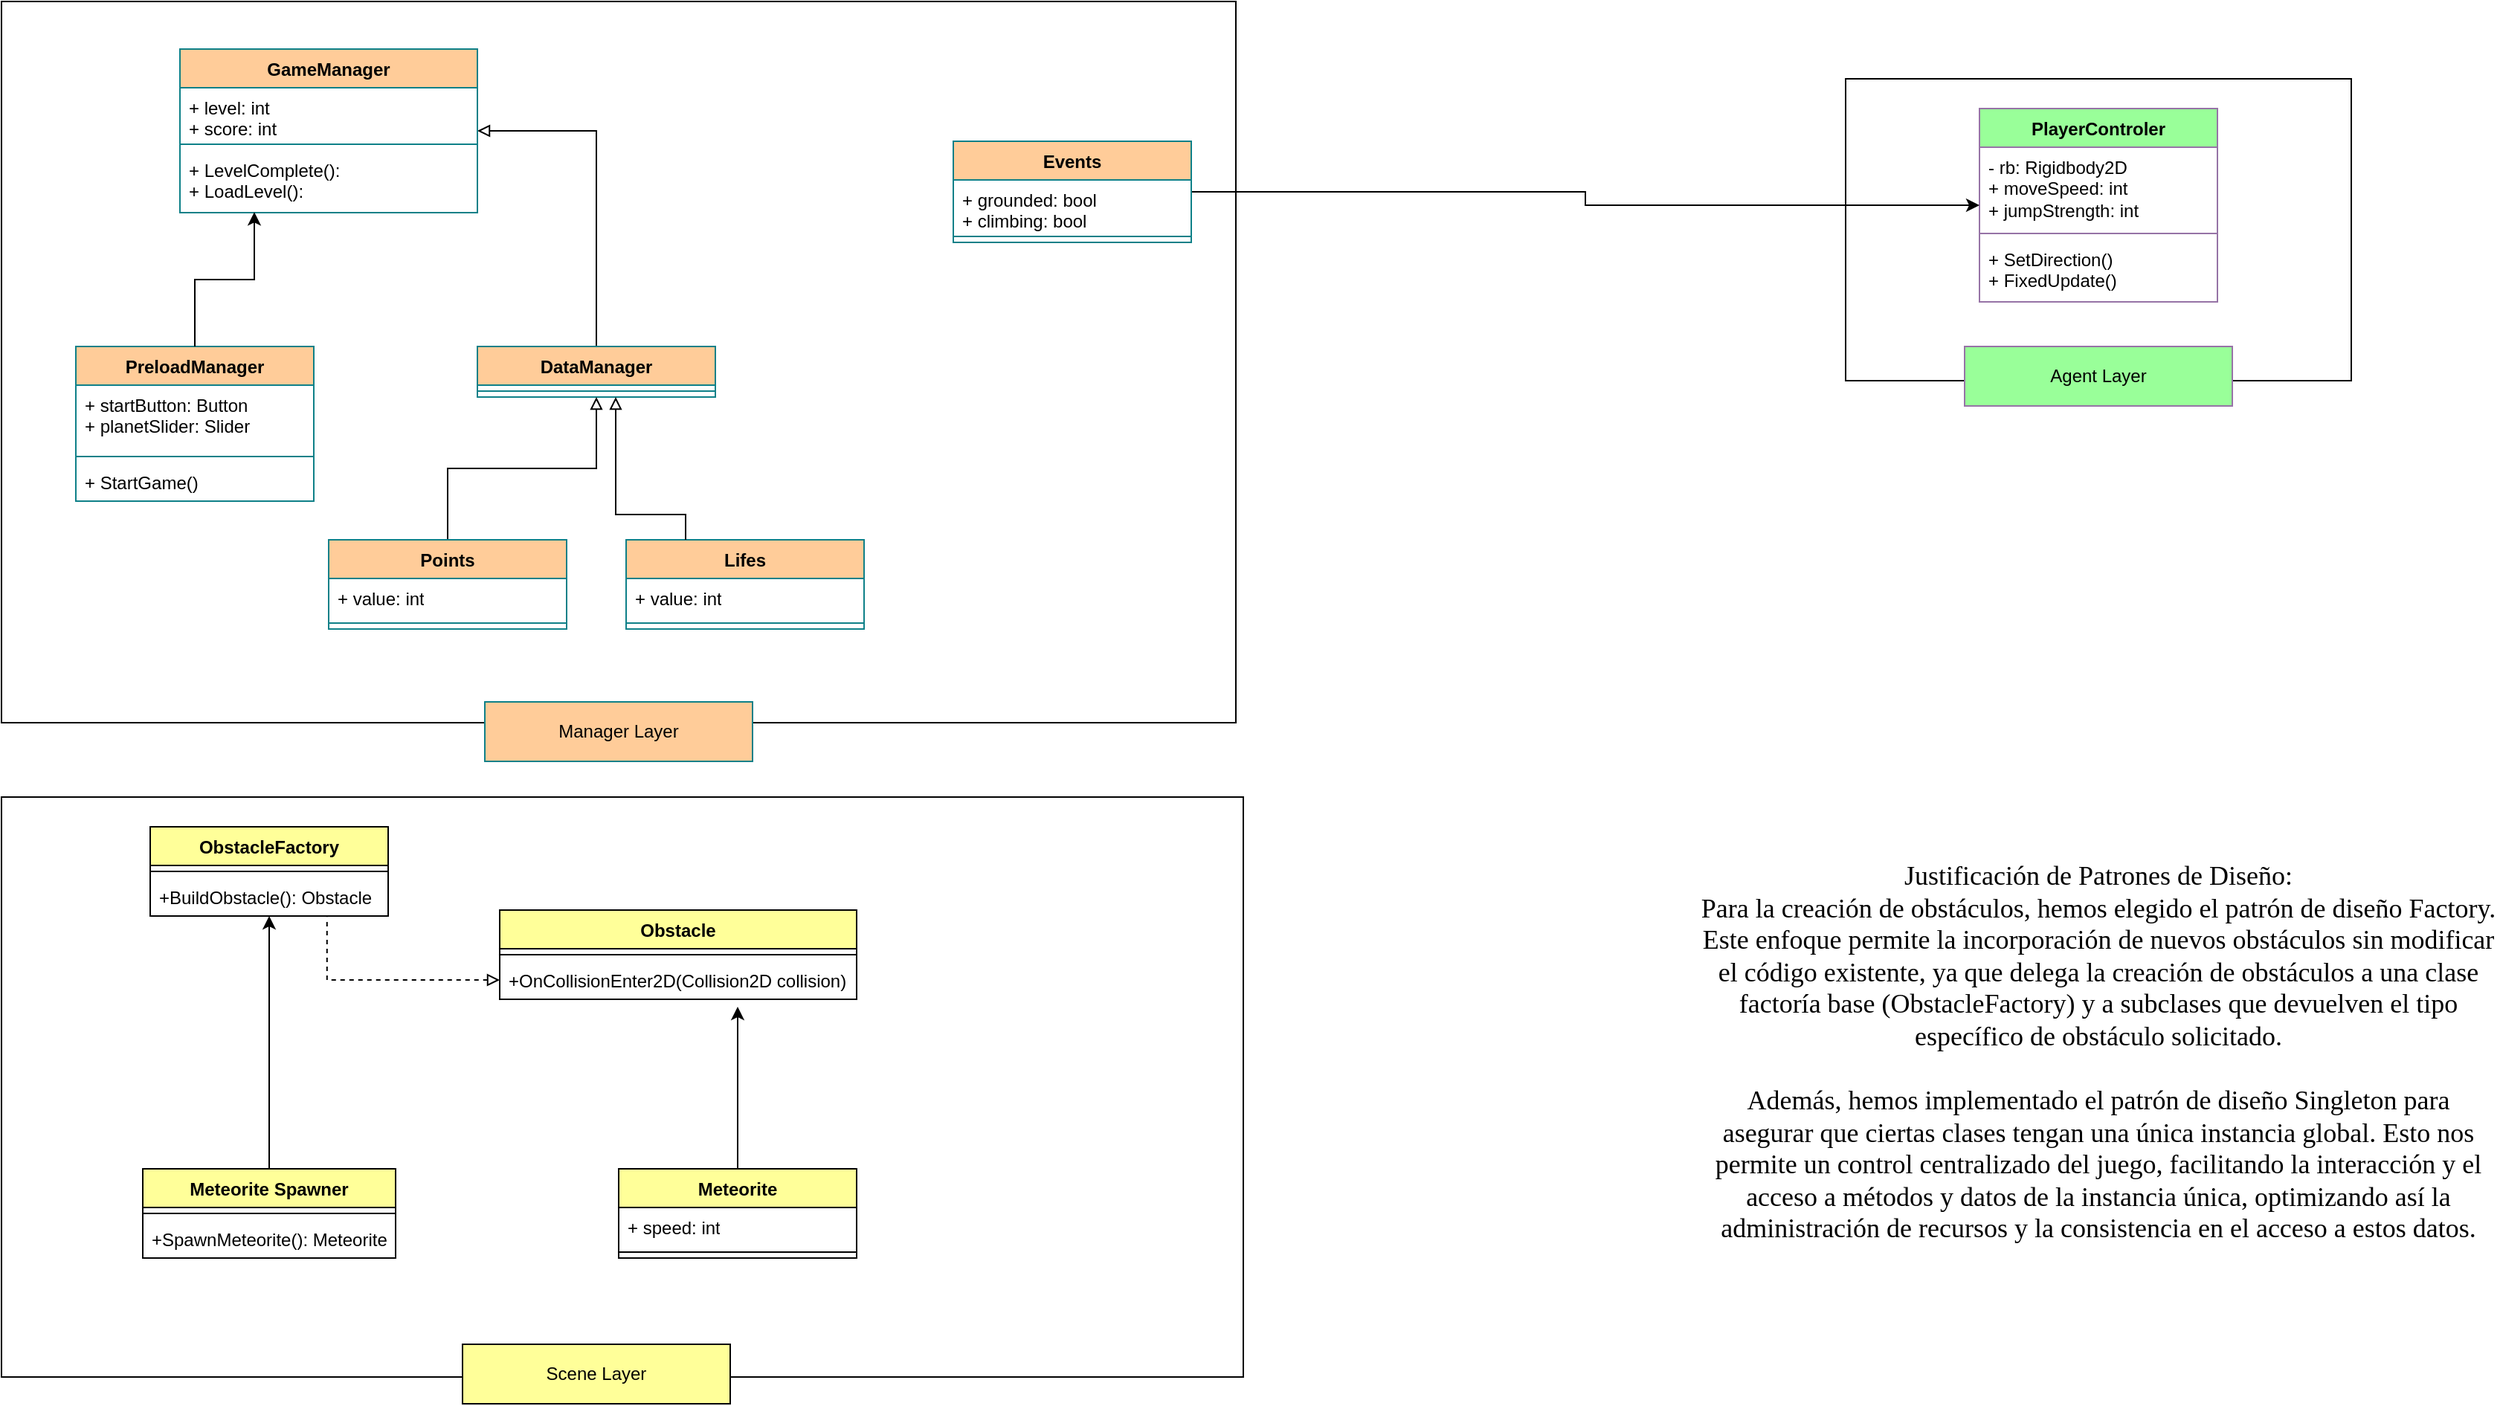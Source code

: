<mxfile version="26.0.5">
  <diagram id="C5RBs43oDa-KdzZeNtuy" name="Page-1">
    <mxGraphModel dx="2926" dy="2032" grid="1" gridSize="10" guides="1" tooltips="1" connect="1" arrows="1" fold="1" page="1" pageScale="1" pageWidth="827" pageHeight="1169" math="0" shadow="0">
      <root>
        <mxCell id="WIyWlLk6GJQsqaUBKTNV-0" />
        <mxCell id="WIyWlLk6GJQsqaUBKTNV-1" parent="WIyWlLk6GJQsqaUBKTNV-0" />
        <mxCell id="wzgeaGv9EAP81gYeaEBi-45" value="" style="rounded=0;whiteSpace=wrap;html=1;fillColor=none;" parent="WIyWlLk6GJQsqaUBKTNV-1" vertex="1">
          <mxGeometry x="-1160" y="-520" width="835" height="390" as="geometry" />
        </mxCell>
        <mxCell id="wzgeaGv9EAP81gYeaEBi-91" value="" style="rounded=0;whiteSpace=wrap;html=1;fillColor=none;strokeColor=#000000;" parent="WIyWlLk6GJQsqaUBKTNV-1" vertex="1">
          <mxGeometry x="-1160" y="-1055" width="830" height="485" as="geometry" />
        </mxCell>
        <mxCell id="wzgeaGv9EAP81gYeaEBi-51" value="" style="rounded=0;whiteSpace=wrap;html=1;fillColor=none;" parent="WIyWlLk6GJQsqaUBKTNV-1" vertex="1">
          <mxGeometry x="80" y="-1003" width="340" height="203" as="geometry" />
        </mxCell>
        <mxCell id="8cI2QEPQYE4IjMkozQ3j-2" style="edgeStyle=orthogonalEdgeStyle;rounded=0;orthogonalLoop=1;jettySize=auto;html=1;entryX=1;entryY=0.5;entryDx=0;entryDy=0;" edge="1" parent="WIyWlLk6GJQsqaUBKTNV-1" source="8cI2QEPQYE4IjMkozQ3j-7">
          <mxGeometry relative="1" as="geometry">
            <mxPoint x="-632.467" y="-240" as="sourcePoint" />
            <mxPoint x="-665" y="-379.0" as="targetPoint" />
          </mxGeometry>
        </mxCell>
        <mxCell id="wzgeaGv9EAP81gYeaEBi-0" value="Obstacle" style="swimlane;fontStyle=1;align=center;verticalAlign=top;childLayout=stackLayout;horizontal=1;startSize=26;horizontalStack=0;resizeParent=1;resizeParentMax=0;resizeLast=0;collapsible=1;marginBottom=0;whiteSpace=wrap;html=1;fillColor=#FFFF99;" parent="WIyWlLk6GJQsqaUBKTNV-1" vertex="1">
          <mxGeometry x="-825" y="-444" width="240" height="60" as="geometry" />
        </mxCell>
        <mxCell id="wzgeaGv9EAP81gYeaEBi-2" value="" style="line;strokeWidth=1;fillColor=none;align=left;verticalAlign=middle;spacingTop=-1;spacingLeft=3;spacingRight=3;rotatable=0;labelPosition=right;points=[];portConstraint=eastwest;strokeColor=inherit;" parent="wzgeaGv9EAP81gYeaEBi-0" vertex="1">
          <mxGeometry y="26" width="240" height="8" as="geometry" />
        </mxCell>
        <mxCell id="wzgeaGv9EAP81gYeaEBi-3" value="+OnCollisionEnter2D(Collision2D collision)" style="text;strokeColor=none;fillColor=none;align=left;verticalAlign=top;spacingLeft=4;spacingRight=4;overflow=hidden;rotatable=0;points=[[0,0.5],[1,0.5]];portConstraint=eastwest;whiteSpace=wrap;html=1;" parent="wzgeaGv9EAP81gYeaEBi-0" vertex="1">
          <mxGeometry y="34" width="240" height="26" as="geometry" />
        </mxCell>
        <mxCell id="Nn8wf7m07-L5-uIEtKWc-1" value="ObstacleFactory" style="swimlane;fontStyle=1;align=center;verticalAlign=top;childLayout=stackLayout;horizontal=1;startSize=26;horizontalStack=0;resizeParent=1;resizeParentMax=0;resizeLast=0;collapsible=1;marginBottom=0;whiteSpace=wrap;html=1;fillColor=#FFFF99;" parent="WIyWlLk6GJQsqaUBKTNV-1" vertex="1">
          <mxGeometry x="-1060" y="-500" width="160" height="60" as="geometry" />
        </mxCell>
        <mxCell id="Nn8wf7m07-L5-uIEtKWc-3" value="" style="line;strokeWidth=1;fillColor=none;align=left;verticalAlign=middle;spacingTop=-1;spacingLeft=3;spacingRight=3;rotatable=0;labelPosition=right;points=[];portConstraint=eastwest;strokeColor=inherit;" parent="Nn8wf7m07-L5-uIEtKWc-1" vertex="1">
          <mxGeometry y="26" width="160" height="8" as="geometry" />
        </mxCell>
        <mxCell id="Nn8wf7m07-L5-uIEtKWc-4" value="+BuildObstacle(): Obstacle" style="text;strokeColor=none;fillColor=none;align=left;verticalAlign=top;spacingLeft=4;spacingRight=4;overflow=hidden;rotatable=0;points=[[0,0.5],[1,0.5]];portConstraint=eastwest;whiteSpace=wrap;html=1;" parent="Nn8wf7m07-L5-uIEtKWc-1" vertex="1">
          <mxGeometry y="34" width="160" height="26" as="geometry" />
        </mxCell>
        <mxCell id="wzgeaGv9EAP81gYeaEBi-23" value="PlayerControler" style="swimlane;fontStyle=1;align=center;verticalAlign=top;childLayout=stackLayout;horizontal=1;startSize=26;horizontalStack=0;resizeParent=1;resizeParentMax=0;resizeLast=0;collapsible=1;marginBottom=0;whiteSpace=wrap;html=1;fillColor=#99FF99;strokeColor=#9673a6;" parent="WIyWlLk6GJQsqaUBKTNV-1" vertex="1">
          <mxGeometry x="170" y="-983" width="160" height="130" as="geometry" />
        </mxCell>
        <mxCell id="wzgeaGv9EAP81gYeaEBi-24" value="- rb: Rigidbody2D&lt;div&gt;+ moveSpeed: int&lt;/div&gt;&lt;div&gt;+ jumpStrength: int&lt;/div&gt;" style="text;strokeColor=none;fillColor=none;align=left;verticalAlign=top;spacingLeft=4;spacingRight=4;overflow=hidden;rotatable=0;points=[[0,0.5],[1,0.5]];portConstraint=eastwest;whiteSpace=wrap;html=1;" parent="wzgeaGv9EAP81gYeaEBi-23" vertex="1">
          <mxGeometry y="26" width="160" height="54" as="geometry" />
        </mxCell>
        <mxCell id="wzgeaGv9EAP81gYeaEBi-25" value="" style="line;strokeWidth=1;fillColor=none;align=left;verticalAlign=middle;spacingTop=-1;spacingLeft=3;spacingRight=3;rotatable=0;labelPosition=right;points=[];portConstraint=eastwest;strokeColor=inherit;" parent="wzgeaGv9EAP81gYeaEBi-23" vertex="1">
          <mxGeometry y="80" width="160" height="8" as="geometry" />
        </mxCell>
        <mxCell id="wzgeaGv9EAP81gYeaEBi-26" value="+ SetDirection()&lt;div&gt;+&amp;nbsp;FixedUpdate()&lt;/div&gt;" style="text;strokeColor=none;fillColor=none;align=left;verticalAlign=top;spacingLeft=4;spacingRight=4;overflow=hidden;rotatable=0;points=[[0,0.5],[1,0.5]];portConstraint=eastwest;whiteSpace=wrap;html=1;" parent="wzgeaGv9EAP81gYeaEBi-23" vertex="1">
          <mxGeometry y="88" width="160" height="42" as="geometry" />
        </mxCell>
        <mxCell id="8cI2QEPQYE4IjMkozQ3j-6" style="edgeStyle=orthogonalEdgeStyle;rounded=0;orthogonalLoop=1;jettySize=auto;html=1;" edge="1" parent="WIyWlLk6GJQsqaUBKTNV-1" source="wzgeaGv9EAP81gYeaEBi-33" target="wzgeaGv9EAP81gYeaEBi-23">
          <mxGeometry relative="1" as="geometry" />
        </mxCell>
        <mxCell id="wzgeaGv9EAP81gYeaEBi-33" value="Events" style="swimlane;fontStyle=1;align=center;verticalAlign=top;childLayout=stackLayout;horizontal=1;startSize=26;horizontalStack=0;resizeParent=1;resizeParentMax=0;resizeLast=0;collapsible=1;marginBottom=0;whiteSpace=wrap;html=1;fillColor=#FFCC99;strokeColor=#0e8088;" parent="WIyWlLk6GJQsqaUBKTNV-1" vertex="1">
          <mxGeometry x="-520" y="-961" width="160" height="68" as="geometry" />
        </mxCell>
        <mxCell id="wzgeaGv9EAP81gYeaEBi-34" value="+ grounded: bool&lt;div&gt;+ climbing: bool&lt;/div&gt;" style="text;strokeColor=none;fillColor=none;align=left;verticalAlign=top;spacingLeft=4;spacingRight=4;overflow=hidden;rotatable=0;points=[[0,0.5],[1,0.5]];portConstraint=eastwest;whiteSpace=wrap;html=1;" parent="wzgeaGv9EAP81gYeaEBi-33" vertex="1">
          <mxGeometry y="26" width="160" height="34" as="geometry" />
        </mxCell>
        <mxCell id="wzgeaGv9EAP81gYeaEBi-35" value="" style="line;strokeWidth=1;fillColor=none;align=left;verticalAlign=middle;spacingTop=-1;spacingLeft=3;spacingRight=3;rotatable=0;labelPosition=right;points=[];portConstraint=eastwest;strokeColor=inherit;" parent="wzgeaGv9EAP81gYeaEBi-33" vertex="1">
          <mxGeometry y="60" width="160" height="8" as="geometry" />
        </mxCell>
        <mxCell id="wzgeaGv9EAP81gYeaEBi-43" value="Agent Layer" style="html=1;whiteSpace=wrap;fillColor=#99FF99;strokeColor=#9673a6;" parent="WIyWlLk6GJQsqaUBKTNV-1" vertex="1">
          <mxGeometry x="160" y="-823" width="180" height="40" as="geometry" />
        </mxCell>
        <mxCell id="wzgeaGv9EAP81gYeaEBi-47" value="Scene Layer" style="html=1;whiteSpace=wrap;fillColor=#FFFF99;" parent="WIyWlLk6GJQsqaUBKTNV-1" vertex="1">
          <mxGeometry x="-850" y="-152" width="180" height="40" as="geometry" />
        </mxCell>
        <mxCell id="wzgeaGv9EAP81gYeaEBi-87" style="edgeStyle=orthogonalEdgeStyle;rounded=0;orthogonalLoop=1;jettySize=auto;html=1;exitX=0.5;exitY=0;exitDx=0;exitDy=0;entryX=1;entryY=0.5;entryDx=0;entryDy=0;endArrow=block;endFill=0;" parent="WIyWlLk6GJQsqaUBKTNV-1" source="wzgeaGv9EAP81gYeaEBi-56" target="wzgeaGv9EAP81gYeaEBi-83" edge="1">
          <mxGeometry relative="1" as="geometry" />
        </mxCell>
        <mxCell id="wzgeaGv9EAP81gYeaEBi-56" value="DataManager" style="swimlane;fontStyle=1;align=center;verticalAlign=top;childLayout=stackLayout;horizontal=1;startSize=26;horizontalStack=0;resizeParent=1;resizeParentMax=0;resizeLast=0;collapsible=1;marginBottom=0;whiteSpace=wrap;html=1;fillColor=#FFCC99;strokeColor=#0e8088;" parent="WIyWlLk6GJQsqaUBKTNV-1" vertex="1">
          <mxGeometry x="-840" y="-823" width="160" height="34" as="geometry" />
        </mxCell>
        <mxCell id="wzgeaGv9EAP81gYeaEBi-58" value="" style="line;strokeWidth=1;fillColor=none;align=left;verticalAlign=middle;spacingTop=-1;spacingLeft=3;spacingRight=3;rotatable=0;labelPosition=right;points=[];portConstraint=eastwest;strokeColor=inherit;" parent="wzgeaGv9EAP81gYeaEBi-56" vertex="1">
          <mxGeometry y="26" width="160" height="8" as="geometry" />
        </mxCell>
        <mxCell id="wzgeaGv9EAP81gYeaEBi-70" value="PreloadManager" style="swimlane;fontStyle=1;align=center;verticalAlign=top;childLayout=stackLayout;horizontal=1;startSize=26;horizontalStack=0;resizeParent=1;resizeParentMax=0;resizeLast=0;collapsible=1;marginBottom=0;whiteSpace=wrap;html=1;fillColor=#FFCC99;strokeColor=#0e8088;" parent="WIyWlLk6GJQsqaUBKTNV-1" vertex="1">
          <mxGeometry x="-1110" y="-823" width="160" height="104" as="geometry" />
        </mxCell>
        <mxCell id="wzgeaGv9EAP81gYeaEBi-71" value="+&amp;nbsp;startButton:&amp;nbsp;Button&lt;div&gt;+&amp;nbsp;planetSlider: Slider&lt;/div&gt;" style="text;strokeColor=none;fillColor=none;align=left;verticalAlign=top;spacingLeft=4;spacingRight=4;overflow=hidden;rotatable=0;points=[[0,0.5],[1,0.5]];portConstraint=eastwest;whiteSpace=wrap;html=1;" parent="wzgeaGv9EAP81gYeaEBi-70" vertex="1">
          <mxGeometry y="26" width="160" height="44" as="geometry" />
        </mxCell>
        <mxCell id="wzgeaGv9EAP81gYeaEBi-72" value="" style="line;strokeWidth=1;fillColor=none;align=left;verticalAlign=middle;spacingTop=-1;spacingLeft=3;spacingRight=3;rotatable=0;labelPosition=right;points=[];portConstraint=eastwest;strokeColor=inherit;" parent="wzgeaGv9EAP81gYeaEBi-70" vertex="1">
          <mxGeometry y="70" width="160" height="8" as="geometry" />
        </mxCell>
        <mxCell id="wzgeaGv9EAP81gYeaEBi-73" value="+&amp;nbsp;StartGame()" style="text;strokeColor=none;fillColor=none;align=left;verticalAlign=top;spacingLeft=4;spacingRight=4;overflow=hidden;rotatable=0;points=[[0,0.5],[1,0.5]];portConstraint=eastwest;whiteSpace=wrap;html=1;" parent="wzgeaGv9EAP81gYeaEBi-70" vertex="1">
          <mxGeometry y="78" width="160" height="26" as="geometry" />
        </mxCell>
        <mxCell id="wzgeaGv9EAP81gYeaEBi-74" value="&lt;div&gt;Justificación de Patrones de Diseño:&lt;/div&gt;&lt;div&gt;Para la creación de obstáculos, hemos elegido el patrón de diseño Factory. Este enfoque permite la incorporación de nuevos obstáculos sin modificar el código existente, ya que delega la creación de obstáculos a una clase factoría base (ObstacleFactory) y a subclases que devuelven el tipo específico de obstáculo solicitado.&lt;/div&gt;&lt;div&gt;&lt;br&gt;&lt;/div&gt;&lt;div&gt;Además, hemos implementado el patrón de diseño Singleton para asegurar que ciertas clases tengan una única instancia global. Esto nos permite un control centralizado del juego, facilitando la interacción y el acceso a métodos y datos de la instancia única, optimizando así la administración de recursos y la consistencia en el acceso a estos datos.&lt;/div&gt;" style="text;html=1;align=center;verticalAlign=middle;whiteSpace=wrap;rounded=0;strokeColor=none;fontSize=18;strokeWidth=0.5;fontFamily=Tahoma;" parent="WIyWlLk6GJQsqaUBKTNV-1" vertex="1">
          <mxGeometry x="-19" y="-544" width="538" height="392" as="geometry" />
        </mxCell>
        <mxCell id="wzgeaGv9EAP81gYeaEBi-83" value="GameManager" style="swimlane;fontStyle=1;align=center;verticalAlign=top;childLayout=stackLayout;horizontal=1;startSize=26;horizontalStack=0;resizeParent=1;resizeParentMax=0;resizeLast=0;collapsible=1;marginBottom=0;whiteSpace=wrap;html=1;fillColor=#FFCC99;strokeColor=#0e8088;" parent="WIyWlLk6GJQsqaUBKTNV-1" vertex="1">
          <mxGeometry x="-1040" y="-1023" width="200" height="110" as="geometry" />
        </mxCell>
        <mxCell id="wzgeaGv9EAP81gYeaEBi-84" value="+ level: int&lt;div&gt;+ score: int&lt;/div&gt;" style="text;strokeColor=none;fillColor=none;align=left;verticalAlign=top;spacingLeft=4;spacingRight=4;overflow=hidden;rotatable=0;points=[[0,0.5],[1,0.5]];portConstraint=eastwest;whiteSpace=wrap;html=1;" parent="wzgeaGv9EAP81gYeaEBi-83" vertex="1">
          <mxGeometry y="26" width="200" height="34" as="geometry" />
        </mxCell>
        <mxCell id="wzgeaGv9EAP81gYeaEBi-85" value="" style="line;strokeWidth=1;fillColor=none;align=left;verticalAlign=middle;spacingTop=-1;spacingLeft=3;spacingRight=3;rotatable=0;labelPosition=right;points=[];portConstraint=eastwest;strokeColor=inherit;" parent="wzgeaGv9EAP81gYeaEBi-83" vertex="1">
          <mxGeometry y="60" width="200" height="8" as="geometry" />
        </mxCell>
        <mxCell id="wzgeaGv9EAP81gYeaEBi-86" value="+ LevelComplete():&lt;br&gt;&lt;div&gt;+ LoadLevel():&lt;/div&gt;" style="text;strokeColor=none;fillColor=none;align=left;verticalAlign=top;spacingLeft=4;spacingRight=4;overflow=hidden;rotatable=0;points=[[0,0.5],[1,0.5]];portConstraint=eastwest;whiteSpace=wrap;html=1;" parent="wzgeaGv9EAP81gYeaEBi-83" vertex="1">
          <mxGeometry y="68" width="200" height="42" as="geometry" />
        </mxCell>
        <mxCell id="wzgeaGv9EAP81gYeaEBi-92" value="Manager Layer" style="html=1;whiteSpace=wrap;fillColor=#FFCC99;strokeColor=#0e8088;" parent="WIyWlLk6GJQsqaUBKTNV-1" vertex="1">
          <mxGeometry x="-835" y="-584" width="180" height="40" as="geometry" />
        </mxCell>
        <mxCell id="8cI2QEPQYE4IjMkozQ3j-15" style="edgeStyle=orthogonalEdgeStyle;rounded=0;orthogonalLoop=1;jettySize=auto;html=1;" edge="1" parent="WIyWlLk6GJQsqaUBKTNV-1" source="l5LiYJnCPGonqp5Cbsgp-26" target="Nn8wf7m07-L5-uIEtKWc-1">
          <mxGeometry relative="1" as="geometry" />
        </mxCell>
        <mxCell id="l5LiYJnCPGonqp5Cbsgp-26" value="&lt;font&gt;Meteorite&amp;nbsp;&lt;/font&gt;Spawner" style="swimlane;fontStyle=1;align=center;verticalAlign=top;childLayout=stackLayout;horizontal=1;startSize=26;horizontalStack=0;resizeParent=1;resizeParentMax=0;resizeLast=0;collapsible=1;marginBottom=0;whiteSpace=wrap;html=1;fillColor=#FFFF99;" parent="WIyWlLk6GJQsqaUBKTNV-1" vertex="1">
          <mxGeometry x="-1065" y="-270" width="170" height="60" as="geometry" />
        </mxCell>
        <mxCell id="l5LiYJnCPGonqp5Cbsgp-28" value="" style="line;strokeWidth=1;fillColor=none;align=left;verticalAlign=middle;spacingTop=-1;spacingLeft=3;spacingRight=3;rotatable=0;labelPosition=right;points=[];portConstraint=eastwest;strokeColor=inherit;" parent="l5LiYJnCPGonqp5Cbsgp-26" vertex="1">
          <mxGeometry y="26" width="170" height="8" as="geometry" />
        </mxCell>
        <mxCell id="l5LiYJnCPGonqp5Cbsgp-29" value="+SpawnMeteorite(): Meteorite" style="text;strokeColor=none;fillColor=none;align=left;verticalAlign=top;spacingLeft=4;spacingRight=4;overflow=hidden;rotatable=0;points=[[0,0.5],[1,0.5]];portConstraint=eastwest;whiteSpace=wrap;html=1;" parent="l5LiYJnCPGonqp5Cbsgp-26" vertex="1">
          <mxGeometry y="34" width="170" height="26" as="geometry" />
        </mxCell>
        <mxCell id="l5LiYJnCPGonqp5Cbsgp-46" style="edgeStyle=orthogonalEdgeStyle;rounded=0;orthogonalLoop=1;jettySize=auto;html=1;exitX=0;exitY=0.5;exitDx=0;exitDy=0;entryX=0.743;entryY=1.036;entryDx=0;entryDy=0;entryPerimeter=0;endArrow=none;endFill=0;startArrow=block;startFill=0;dashed=1;" parent="WIyWlLk6GJQsqaUBKTNV-1" source="wzgeaGv9EAP81gYeaEBi-3" target="Nn8wf7m07-L5-uIEtKWc-4" edge="1">
          <mxGeometry relative="1" as="geometry" />
        </mxCell>
        <mxCell id="8cI2QEPQYE4IjMkozQ3j-13" style="edgeStyle=orthogonalEdgeStyle;rounded=0;orthogonalLoop=1;jettySize=auto;html=1;endArrow=block;endFill=0;" edge="1" parent="WIyWlLk6GJQsqaUBKTNV-1" source="wzgeaGv9EAP81gYeaEBi-64" target="wzgeaGv9EAP81gYeaEBi-56">
          <mxGeometry relative="1" as="geometry" />
        </mxCell>
        <mxCell id="wzgeaGv9EAP81gYeaEBi-64" value="Points" style="swimlane;fontStyle=1;align=center;verticalAlign=top;childLayout=stackLayout;horizontal=1;startSize=26;horizontalStack=0;resizeParent=1;resizeParentMax=0;resizeLast=0;collapsible=1;marginBottom=0;whiteSpace=wrap;html=1;fillColor=#FFCC99;strokeColor=#0e8088;" parent="WIyWlLk6GJQsqaUBKTNV-1" vertex="1">
          <mxGeometry x="-940" y="-693" width="160" height="60" as="geometry" />
        </mxCell>
        <mxCell id="wzgeaGv9EAP81gYeaEBi-65" value="+ value: int" style="text;strokeColor=none;fillColor=none;align=left;verticalAlign=top;spacingLeft=4;spacingRight=4;overflow=hidden;rotatable=0;points=[[0,0.5],[1,0.5]];portConstraint=eastwest;whiteSpace=wrap;html=1;" parent="wzgeaGv9EAP81gYeaEBi-64" vertex="1">
          <mxGeometry y="26" width="160" height="26" as="geometry" />
        </mxCell>
        <mxCell id="wzgeaGv9EAP81gYeaEBi-66" value="" style="line;strokeWidth=1;fillColor=none;align=left;verticalAlign=middle;spacingTop=-1;spacingLeft=3;spacingRight=3;rotatable=0;labelPosition=right;points=[];portConstraint=eastwest;strokeColor=inherit;" parent="wzgeaGv9EAP81gYeaEBi-64" vertex="1">
          <mxGeometry y="52" width="160" height="8" as="geometry" />
        </mxCell>
        <mxCell id="wzgeaGv9EAP81gYeaEBi-60" value="Lifes" style="swimlane;fontStyle=1;align=center;verticalAlign=top;childLayout=stackLayout;horizontal=1;startSize=26;horizontalStack=0;resizeParent=1;resizeParentMax=0;resizeLast=0;collapsible=1;marginBottom=0;whiteSpace=wrap;html=1;fillColor=#FFCC99;strokeColor=#0e8088;" parent="WIyWlLk6GJQsqaUBKTNV-1" vertex="1">
          <mxGeometry x="-740" y="-693" width="160" height="60" as="geometry" />
        </mxCell>
        <mxCell id="wzgeaGv9EAP81gYeaEBi-61" value="+ value: int" style="text;strokeColor=none;fillColor=none;align=left;verticalAlign=top;spacingLeft=4;spacingRight=4;overflow=hidden;rotatable=0;points=[[0,0.5],[1,0.5]];portConstraint=eastwest;whiteSpace=wrap;html=1;" parent="wzgeaGv9EAP81gYeaEBi-60" vertex="1">
          <mxGeometry y="26" width="160" height="26" as="geometry" />
        </mxCell>
        <mxCell id="wzgeaGv9EAP81gYeaEBi-62" value="" style="line;strokeWidth=1;fillColor=none;align=left;verticalAlign=middle;spacingTop=-1;spacingLeft=3;spacingRight=3;rotatable=0;labelPosition=right;points=[];portConstraint=eastwest;strokeColor=inherit;" parent="wzgeaGv9EAP81gYeaEBi-60" vertex="1">
          <mxGeometry y="52" width="160" height="8" as="geometry" />
        </mxCell>
        <mxCell id="8cI2QEPQYE4IjMkozQ3j-5" style="edgeStyle=orthogonalEdgeStyle;rounded=0;orthogonalLoop=1;jettySize=auto;html=1;endArrow=block;endFill=0;" edge="1" parent="WIyWlLk6GJQsqaUBKTNV-1" source="wzgeaGv9EAP81gYeaEBi-60" target="wzgeaGv9EAP81gYeaEBi-56">
          <mxGeometry relative="1" as="geometry">
            <mxPoint x="-747.04" y="-760.426" as="targetPoint" />
            <Array as="points">
              <mxPoint x="-700" y="-710" />
              <mxPoint x="-747" y="-710" />
            </Array>
          </mxGeometry>
        </mxCell>
        <mxCell id="8cI2QEPQYE4IjMkozQ3j-7" value="Meteorite" style="swimlane;fontStyle=1;align=center;verticalAlign=top;childLayout=stackLayout;horizontal=1;startSize=26;horizontalStack=0;resizeParent=1;resizeParentMax=0;resizeLast=0;collapsible=1;marginBottom=0;whiteSpace=wrap;html=1;fillColor=#FFFF99;" vertex="1" parent="WIyWlLk6GJQsqaUBKTNV-1">
          <mxGeometry x="-745" y="-270" width="160" height="60" as="geometry" />
        </mxCell>
        <mxCell id="8cI2QEPQYE4IjMkozQ3j-8" value="+ speed: int" style="text;strokeColor=none;fillColor=none;align=left;verticalAlign=top;spacingLeft=4;spacingRight=4;overflow=hidden;rotatable=0;points=[[0,0.5],[1,0.5]];portConstraint=eastwest;whiteSpace=wrap;html=1;" vertex="1" parent="8cI2QEPQYE4IjMkozQ3j-7">
          <mxGeometry y="26" width="160" height="26" as="geometry" />
        </mxCell>
        <mxCell id="8cI2QEPQYE4IjMkozQ3j-9" value="" style="line;strokeWidth=1;fillColor=none;align=left;verticalAlign=middle;spacingTop=-1;spacingLeft=3;spacingRight=3;rotatable=0;labelPosition=right;points=[];portConstraint=eastwest;strokeColor=inherit;" vertex="1" parent="8cI2QEPQYE4IjMkozQ3j-7">
          <mxGeometry y="52" width="160" height="8" as="geometry" />
        </mxCell>
        <mxCell id="8cI2QEPQYE4IjMkozQ3j-12" style="edgeStyle=orthogonalEdgeStyle;rounded=0;orthogonalLoop=1;jettySize=auto;html=1;entryX=0.25;entryY=0.992;entryDx=0;entryDy=0;entryPerimeter=0;" edge="1" parent="WIyWlLk6GJQsqaUBKTNV-1" source="wzgeaGv9EAP81gYeaEBi-70" target="wzgeaGv9EAP81gYeaEBi-86">
          <mxGeometry relative="1" as="geometry" />
        </mxCell>
      </root>
    </mxGraphModel>
  </diagram>
</mxfile>
